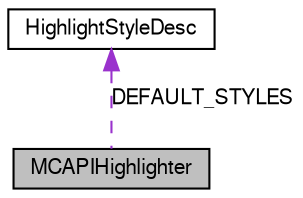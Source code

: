 digraph G
{
  bgcolor="transparent";
  edge [fontname="FreeSans",fontsize=10,labelfontname="FreeSans",labelfontsize=10];
  node [fontname="FreeSans",fontsize=10,shape=record];
  Node1 [label="MCAPIHighlighter",height=0.2,width=0.4,color="black", fillcolor="grey75", style="filled" fontcolor="black"];
  Node2 -> Node1 [dir=back,color="darkorchid3",fontsize=10,style="dashed",label="DEFAULT_STYLES",fontname="FreeSans"];
  Node2 [label="HighlightStyleDesc",height=0.2,width=0.4,color="black",URL="$struct_highlight_style_desc.html",tooltip="HighlightStyleDesc structure."];
}
